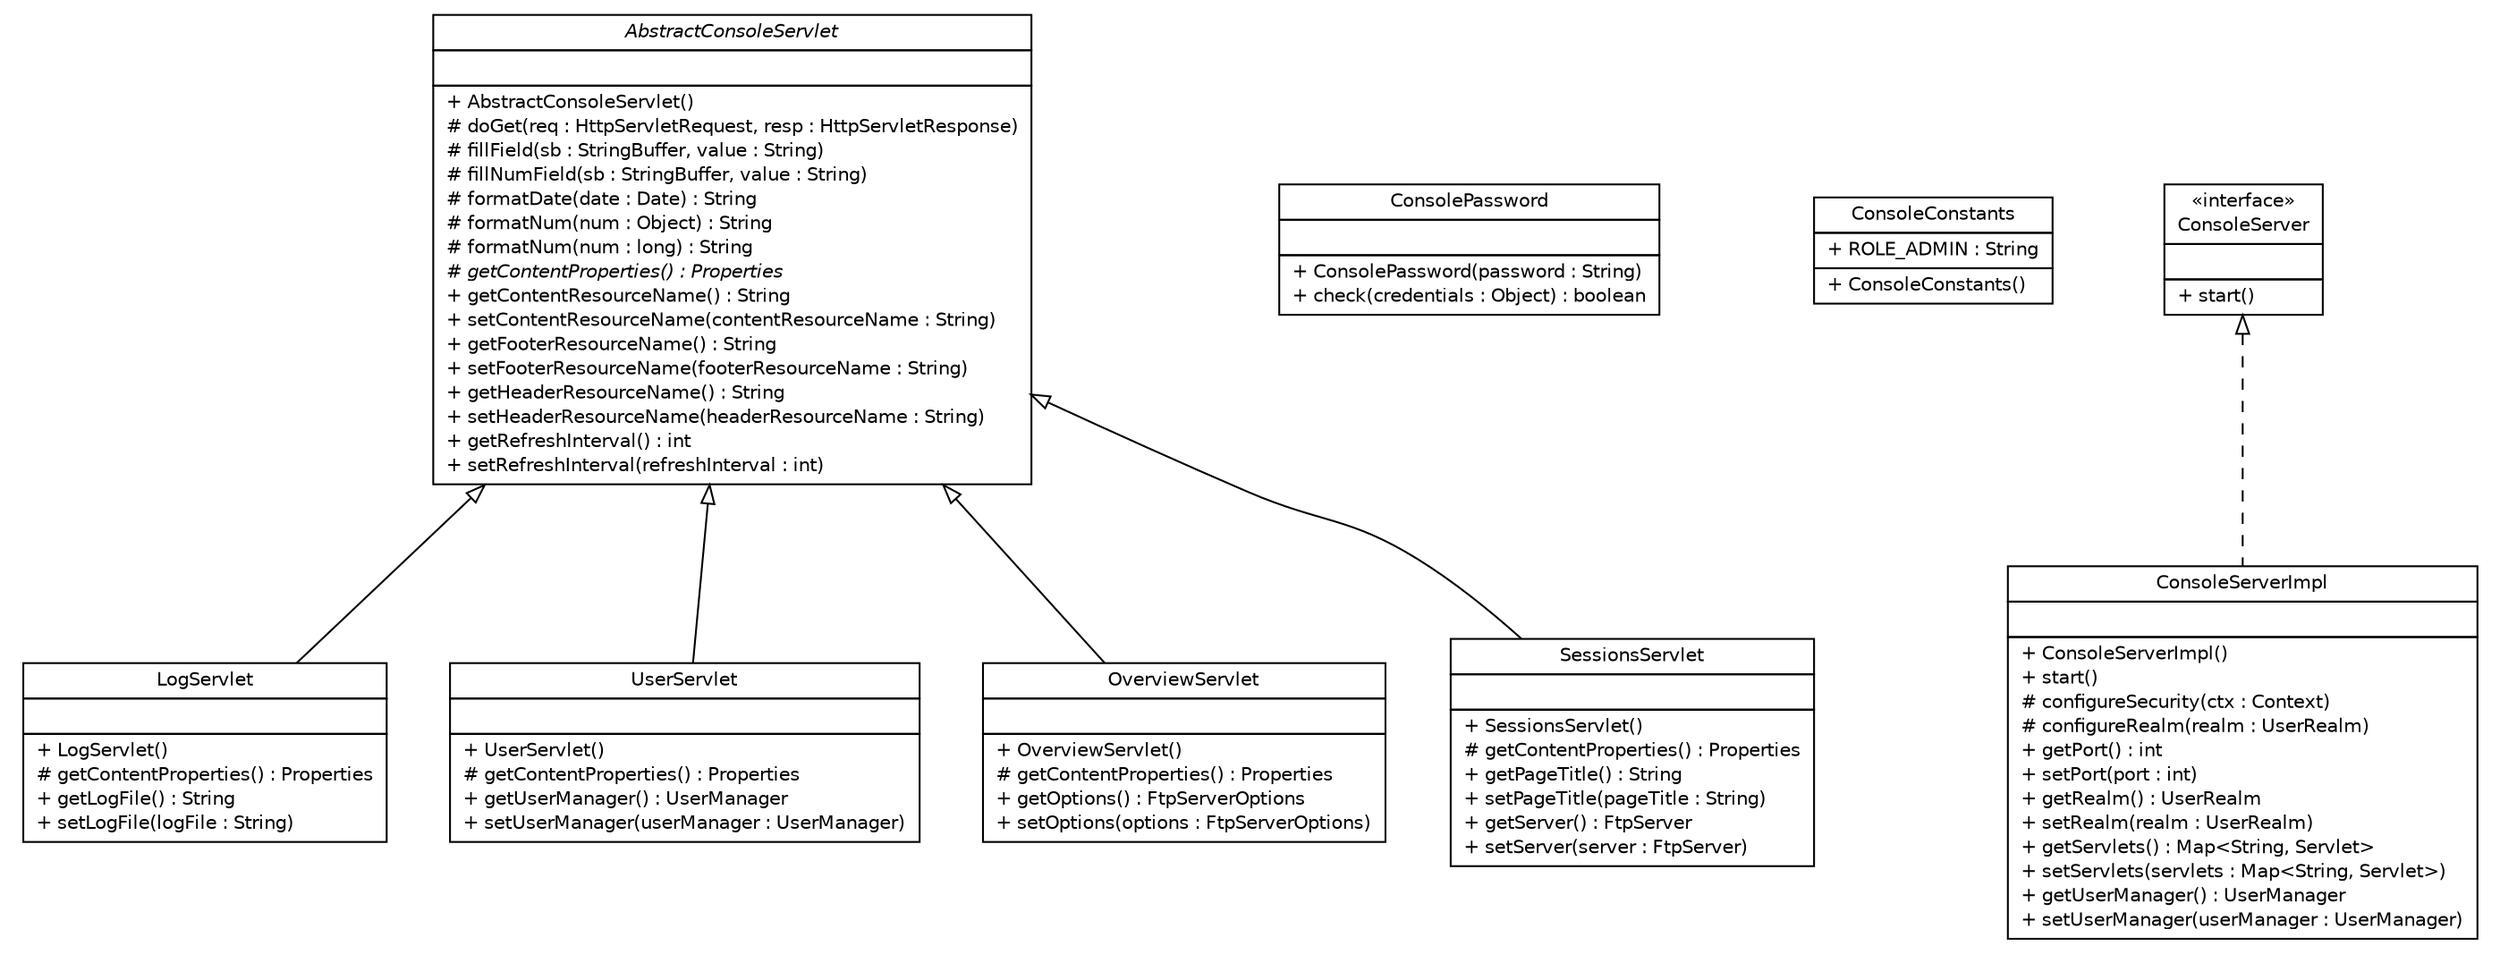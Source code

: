 #!/usr/local/bin/dot
#
# Class diagram 
# Generated by UMLGraph version 5.1 (http://www.umlgraph.org/)
#

digraph G {
	edge [fontname="Helvetica",fontsize=10,labelfontname="Helvetica",labelfontsize=10];
	node [fontname="Helvetica",fontsize=10,shape=plaintext];
	nodesep=0.25;
	ranksep=0.5;
	// com.apporiented.hermesftp.console.LogServlet
	c1032 [label=<<table title="com.apporiented.hermesftp.console.LogServlet" border="0" cellborder="1" cellspacing="0" cellpadding="2" port="p" href="./LogServlet.html">
		<tr><td><table border="0" cellspacing="0" cellpadding="1">
<tr><td align="center" balign="center"> LogServlet </td></tr>
		</table></td></tr>
		<tr><td><table border="0" cellspacing="0" cellpadding="1">
<tr><td align="left" balign="left">  </td></tr>
		</table></td></tr>
		<tr><td><table border="0" cellspacing="0" cellpadding="1">
<tr><td align="left" balign="left"> + LogServlet() </td></tr>
<tr><td align="left" balign="left"> # getContentProperties() : Properties </td></tr>
<tr><td align="left" balign="left"> + getLogFile() : String </td></tr>
<tr><td align="left" balign="left"> + setLogFile(logFile : String) </td></tr>
		</table></td></tr>
		</table>>, fontname="Helvetica", fontcolor="black", fontsize=10.0];
	// com.apporiented.hermesftp.console.UserServlet
	c1033 [label=<<table title="com.apporiented.hermesftp.console.UserServlet" border="0" cellborder="1" cellspacing="0" cellpadding="2" port="p" href="./UserServlet.html">
		<tr><td><table border="0" cellspacing="0" cellpadding="1">
<tr><td align="center" balign="center"> UserServlet </td></tr>
		</table></td></tr>
		<tr><td><table border="0" cellspacing="0" cellpadding="1">
<tr><td align="left" balign="left">  </td></tr>
		</table></td></tr>
		<tr><td><table border="0" cellspacing="0" cellpadding="1">
<tr><td align="left" balign="left"> + UserServlet() </td></tr>
<tr><td align="left" balign="left"> # getContentProperties() : Properties </td></tr>
<tr><td align="left" balign="left"> + getUserManager() : UserManager </td></tr>
<tr><td align="left" balign="left"> + setUserManager(userManager : UserManager) </td></tr>
		</table></td></tr>
		</table>>, fontname="Helvetica", fontcolor="black", fontsize=10.0];
	// com.apporiented.hermesftp.console.AbstractConsoleServlet
	c1034 [label=<<table title="com.apporiented.hermesftp.console.AbstractConsoleServlet" border="0" cellborder="1" cellspacing="0" cellpadding="2" port="p" href="./AbstractConsoleServlet.html">
		<tr><td><table border="0" cellspacing="0" cellpadding="1">
<tr><td align="center" balign="center"><font face="Helvetica-Oblique"> AbstractConsoleServlet </font></td></tr>
		</table></td></tr>
		<tr><td><table border="0" cellspacing="0" cellpadding="1">
<tr><td align="left" balign="left">  </td></tr>
		</table></td></tr>
		<tr><td><table border="0" cellspacing="0" cellpadding="1">
<tr><td align="left" balign="left"> + AbstractConsoleServlet() </td></tr>
<tr><td align="left" balign="left"> # doGet(req : HttpServletRequest, resp : HttpServletResponse) </td></tr>
<tr><td align="left" balign="left"> # fillField(sb : StringBuffer, value : String) </td></tr>
<tr><td align="left" balign="left"> # fillNumField(sb : StringBuffer, value : String) </td></tr>
<tr><td align="left" balign="left"> # formatDate(date : Date) : String </td></tr>
<tr><td align="left" balign="left"> # formatNum(num : Object) : String </td></tr>
<tr><td align="left" balign="left"> # formatNum(num : long) : String </td></tr>
<tr><td align="left" balign="left"><font face="Helvetica-Oblique" point-size="10.0"> # getContentProperties() : Properties </font></td></tr>
<tr><td align="left" balign="left"> + getContentResourceName() : String </td></tr>
<tr><td align="left" balign="left"> + setContentResourceName(contentResourceName : String) </td></tr>
<tr><td align="left" balign="left"> + getFooterResourceName() : String </td></tr>
<tr><td align="left" balign="left"> + setFooterResourceName(footerResourceName : String) </td></tr>
<tr><td align="left" balign="left"> + getHeaderResourceName() : String </td></tr>
<tr><td align="left" balign="left"> + setHeaderResourceName(headerResourceName : String) </td></tr>
<tr><td align="left" balign="left"> + getRefreshInterval() : int </td></tr>
<tr><td align="left" balign="left"> + setRefreshInterval(refreshInterval : int) </td></tr>
		</table></td></tr>
		</table>>, fontname="Helvetica", fontcolor="black", fontsize=10.0];
	// com.apporiented.hermesftp.console.ConsolePassword
	c1035 [label=<<table title="com.apporiented.hermesftp.console.ConsolePassword" border="0" cellborder="1" cellspacing="0" cellpadding="2" port="p" href="./ConsolePassword.html">
		<tr><td><table border="0" cellspacing="0" cellpadding="1">
<tr><td align="center" balign="center"> ConsolePassword </td></tr>
		</table></td></tr>
		<tr><td><table border="0" cellspacing="0" cellpadding="1">
<tr><td align="left" balign="left">  </td></tr>
		</table></td></tr>
		<tr><td><table border="0" cellspacing="0" cellpadding="1">
<tr><td align="left" balign="left"> + ConsolePassword(password : String) </td></tr>
<tr><td align="left" balign="left"> + check(credentials : Object) : boolean </td></tr>
		</table></td></tr>
		</table>>, fontname="Helvetica", fontcolor="black", fontsize=10.0];
	// com.apporiented.hermesftp.console.OverviewServlet
	c1036 [label=<<table title="com.apporiented.hermesftp.console.OverviewServlet" border="0" cellborder="1" cellspacing="0" cellpadding="2" port="p" href="./OverviewServlet.html">
		<tr><td><table border="0" cellspacing="0" cellpadding="1">
<tr><td align="center" balign="center"> OverviewServlet </td></tr>
		</table></td></tr>
		<tr><td><table border="0" cellspacing="0" cellpadding="1">
<tr><td align="left" balign="left">  </td></tr>
		</table></td></tr>
		<tr><td><table border="0" cellspacing="0" cellpadding="1">
<tr><td align="left" balign="left"> + OverviewServlet() </td></tr>
<tr><td align="left" balign="left"> # getContentProperties() : Properties </td></tr>
<tr><td align="left" balign="left"> + getOptions() : FtpServerOptions </td></tr>
<tr><td align="left" balign="left"> + setOptions(options : FtpServerOptions) </td></tr>
		</table></td></tr>
		</table>>, fontname="Helvetica", fontcolor="black", fontsize=10.0];
	// com.apporiented.hermesftp.console.ConsoleConstants
	c1037 [label=<<table title="com.apporiented.hermesftp.console.ConsoleConstants" border="0" cellborder="1" cellspacing="0" cellpadding="2" port="p" href="./ConsoleConstants.html">
		<tr><td><table border="0" cellspacing="0" cellpadding="1">
<tr><td align="center" balign="center"> ConsoleConstants </td></tr>
		</table></td></tr>
		<tr><td><table border="0" cellspacing="0" cellpadding="1">
<tr><td align="left" balign="left"> + ROLE_ADMIN : String </td></tr>
		</table></td></tr>
		<tr><td><table border="0" cellspacing="0" cellpadding="1">
<tr><td align="left" balign="left"> + ConsoleConstants() </td></tr>
		</table></td></tr>
		</table>>, fontname="Helvetica", fontcolor="black", fontsize=10.0];
	// com.apporiented.hermesftp.console.SessionsServlet
	c1038 [label=<<table title="com.apporiented.hermesftp.console.SessionsServlet" border="0" cellborder="1" cellspacing="0" cellpadding="2" port="p" href="./SessionsServlet.html">
		<tr><td><table border="0" cellspacing="0" cellpadding="1">
<tr><td align="center" balign="center"> SessionsServlet </td></tr>
		</table></td></tr>
		<tr><td><table border="0" cellspacing="0" cellpadding="1">
<tr><td align="left" balign="left">  </td></tr>
		</table></td></tr>
		<tr><td><table border="0" cellspacing="0" cellpadding="1">
<tr><td align="left" balign="left"> + SessionsServlet() </td></tr>
<tr><td align="left" balign="left"> # getContentProperties() : Properties </td></tr>
<tr><td align="left" balign="left"> + getPageTitle() : String </td></tr>
<tr><td align="left" balign="left"> + setPageTitle(pageTitle : String) </td></tr>
<tr><td align="left" balign="left"> + getServer() : FtpServer </td></tr>
<tr><td align="left" balign="left"> + setServer(server : FtpServer) </td></tr>
		</table></td></tr>
		</table>>, fontname="Helvetica", fontcolor="black", fontsize=10.0];
	// com.apporiented.hermesftp.console.ConsoleServerImpl
	c1039 [label=<<table title="com.apporiented.hermesftp.console.ConsoleServerImpl" border="0" cellborder="1" cellspacing="0" cellpadding="2" port="p" href="./ConsoleServerImpl.html">
		<tr><td><table border="0" cellspacing="0" cellpadding="1">
<tr><td align="center" balign="center"> ConsoleServerImpl </td></tr>
		</table></td></tr>
		<tr><td><table border="0" cellspacing="0" cellpadding="1">
<tr><td align="left" balign="left">  </td></tr>
		</table></td></tr>
		<tr><td><table border="0" cellspacing="0" cellpadding="1">
<tr><td align="left" balign="left"> + ConsoleServerImpl() </td></tr>
<tr><td align="left" balign="left"> + start() </td></tr>
<tr><td align="left" balign="left"> # configureSecurity(ctx : Context) </td></tr>
<tr><td align="left" balign="left"> # configureRealm(realm : UserRealm) </td></tr>
<tr><td align="left" balign="left"> + getPort() : int </td></tr>
<tr><td align="left" balign="left"> + setPort(port : int) </td></tr>
<tr><td align="left" balign="left"> + getRealm() : UserRealm </td></tr>
<tr><td align="left" balign="left"> + setRealm(realm : UserRealm) </td></tr>
<tr><td align="left" balign="left"> + getServlets() : Map&lt;String, Servlet&gt; </td></tr>
<tr><td align="left" balign="left"> + setServlets(servlets : Map&lt;String, Servlet&gt;) </td></tr>
<tr><td align="left" balign="left"> + getUserManager() : UserManager </td></tr>
<tr><td align="left" balign="left"> + setUserManager(userManager : UserManager) </td></tr>
		</table></td></tr>
		</table>>, fontname="Helvetica", fontcolor="black", fontsize=10.0];
	// com.apporiented.hermesftp.console.ConsoleServer
	c1040 [label=<<table title="com.apporiented.hermesftp.console.ConsoleServer" border="0" cellborder="1" cellspacing="0" cellpadding="2" port="p" href="./ConsoleServer.html">
		<tr><td><table border="0" cellspacing="0" cellpadding="1">
<tr><td align="center" balign="center"> &#171;interface&#187; </td></tr>
<tr><td align="center" balign="center"> ConsoleServer </td></tr>
		</table></td></tr>
		<tr><td><table border="0" cellspacing="0" cellpadding="1">
<tr><td align="left" balign="left">  </td></tr>
		</table></td></tr>
		<tr><td><table border="0" cellspacing="0" cellpadding="1">
<tr><td align="left" balign="left"> + start() </td></tr>
		</table></td></tr>
		</table>>, fontname="Helvetica", fontcolor="black", fontsize=10.0];
	//com.apporiented.hermesftp.console.LogServlet extends com.apporiented.hermesftp.console.AbstractConsoleServlet
	c1034:p -> c1032:p [dir=back,arrowtail=empty];
	//com.apporiented.hermesftp.console.UserServlet extends com.apporiented.hermesftp.console.AbstractConsoleServlet
	c1034:p -> c1033:p [dir=back,arrowtail=empty];
	//com.apporiented.hermesftp.console.OverviewServlet extends com.apporiented.hermesftp.console.AbstractConsoleServlet
	c1034:p -> c1036:p [dir=back,arrowtail=empty];
	//com.apporiented.hermesftp.console.SessionsServlet extends com.apporiented.hermesftp.console.AbstractConsoleServlet
	c1034:p -> c1038:p [dir=back,arrowtail=empty];
	//com.apporiented.hermesftp.console.ConsoleServerImpl implements com.apporiented.hermesftp.console.ConsoleServer
	c1040:p -> c1039:p [dir=back,arrowtail=empty,style=dashed];
}

